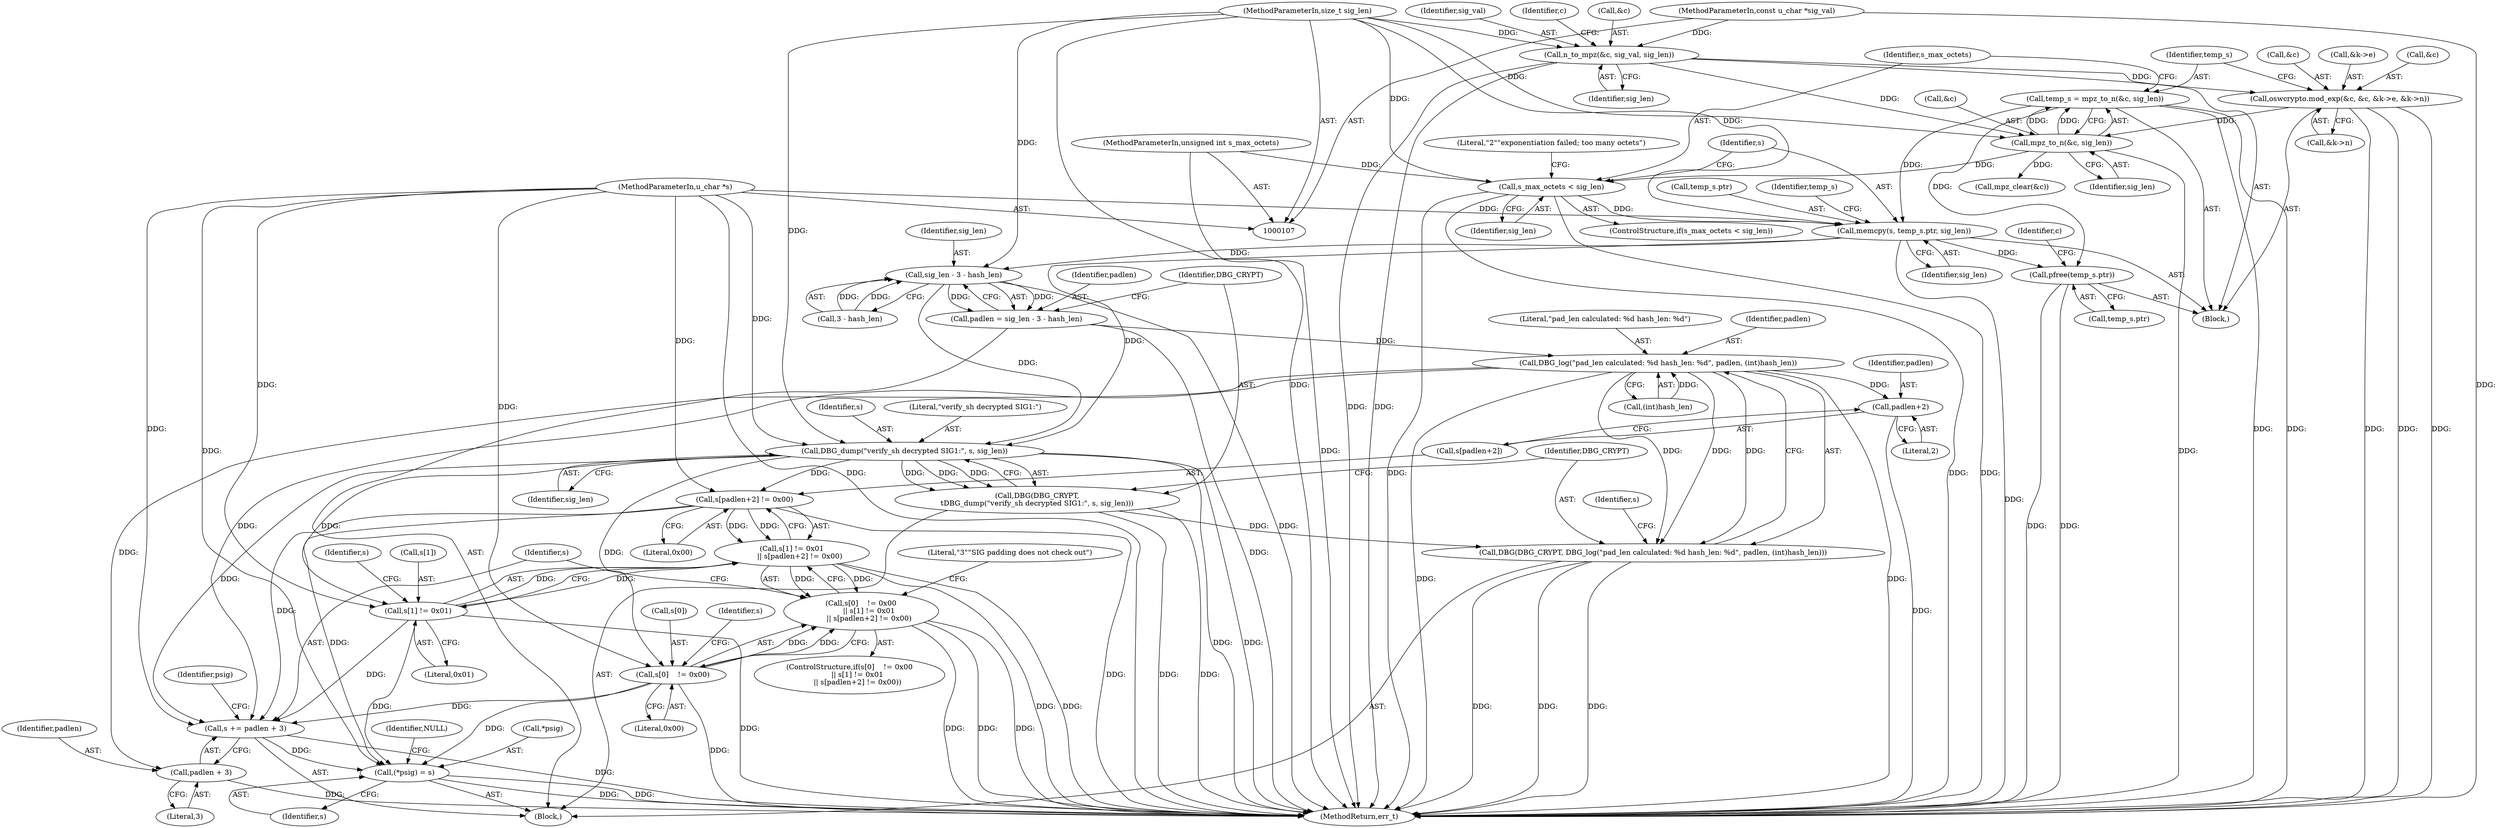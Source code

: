 digraph "0_Openswan_9eaa6c2a823c1d2b58913506a15f9474bf857a3d@API" {
"1000151" [label="(Call,memcpy(s, temp_s.ptr, sig_len))"];
"1000109" [label="(MethodParameterIn,u_char *s)"];
"1000138" [label="(Call,temp_s = mpz_to_n(&c, sig_len))"];
"1000140" [label="(Call,mpz_to_n(&c, sig_len))"];
"1000125" [label="(Call,oswcrypto.mod_exp(&c, &c, &k->e, &k->n))"];
"1000120" [label="(Call,n_to_mpz(&c, sig_val, sig_len))"];
"1000113" [label="(MethodParameterIn,const u_char *sig_val)"];
"1000114" [label="(MethodParameterIn,size_t sig_len)"];
"1000145" [label="(Call,s_max_octets < sig_len)"];
"1000110" [label="(MethodParameterIn,unsigned int s_max_octets)"];
"1000157" [label="(Call,pfree(temp_s.ptr))"];
"1000166" [label="(Call,sig_len - 3 - hash_len)"];
"1000164" [label="(Call,padlen = sig_len - 3 - hash_len)"];
"1000179" [label="(Call,DBG_log(\"pad_len calculated: %d hash_len: %d\", padlen, (int)hash_len))"];
"1000177" [label="(Call,DBG(DBG_CRYPT, DBG_log(\"pad_len calculated: %d hash_len: %d\", padlen, (int)hash_len)))"];
"1000201" [label="(Call,padlen+2)"];
"1000208" [label="(Call,s += padlen + 3)"];
"1000213" [label="(Call,(*psig) = s)"];
"1000210" [label="(Call,padlen + 3)"];
"1000173" [label="(Call,DBG_dump(\"verify_sh decrypted SIG1:\", s, sig_len))"];
"1000171" [label="(Call,DBG(DBG_CRYPT,\n\tDBG_dump(\"verify_sh decrypted SIG1:\", s, sig_len)))"];
"1000187" [label="(Call,s[0]    != 0x00)"];
"1000186" [label="(Call,s[0]    != 0x00\n       || s[1] != 0x01\n       || s[padlen+2] != 0x00)"];
"1000193" [label="(Call,s[1] != 0x01)"];
"1000192" [label="(Call,s[1] != 0x01\n       || s[padlen+2] != 0x00)"];
"1000198" [label="(Call,s[padlen+2] != 0x00)"];
"1000157" [label="(Call,pfree(temp_s.ptr))"];
"1000175" [label="(Identifier,s)"];
"1000195" [label="(Identifier,s)"];
"1000194" [label="(Call,s[1])"];
"1000141" [label="(Call,&c)"];
"1000180" [label="(Literal,\"pad_len calculated: %d hash_len: %d\")"];
"1000117" [label="(Block,)"];
"1000138" [label="(Call,temp_s = mpz_to_n(&c, sig_len))"];
"1000140" [label="(Call,mpz_to_n(&c, sig_len))"];
"1000200" [label="(Identifier,s)"];
"1000153" [label="(Call,temp_s.ptr)"];
"1000110" [label="(MethodParameterIn,unsigned int s_max_octets)"];
"1000156" [label="(Identifier,sig_len)"];
"1000168" [label="(Call,3 - hash_len)"];
"1000115" [label="(Block,)"];
"1000123" [label="(Identifier,sig_val)"];
"1000163" [label="(Identifier,c)"];
"1000173" [label="(Call,DBG_dump(\"verify_sh decrypted SIG1:\", s, sig_len))"];
"1000186" [label="(Call,s[0]    != 0x00\n       || s[1] != 0x01\n       || s[padlen+2] != 0x00)"];
"1000203" [label="(Literal,2)"];
"1000161" [label="(Call,mpz_clear(&c))"];
"1000176" [label="(Identifier,sig_len)"];
"1000177" [label="(Call,DBG(DBG_CRYPT, DBG_log(\"pad_len calculated: %d hash_len: %d\", padlen, (int)hash_len)))"];
"1000172" [label="(Identifier,DBG_CRYPT)"];
"1000150" [label="(Literal,\"2\"\"exponentiation failed; too many octets\")"];
"1000151" [label="(Call,memcpy(s, temp_s.ptr, sig_len))"];
"1000113" [label="(MethodParameterIn,const u_char *sig_val)"];
"1000216" [label="(Identifier,s)"];
"1000164" [label="(Call,padlen = sig_len - 3 - hash_len)"];
"1000219" [label="(MethodReturn,err_t)"];
"1000192" [label="(Call,s[1] != 0x01\n       || s[padlen+2] != 0x00)"];
"1000147" [label="(Identifier,sig_len)"];
"1000174" [label="(Literal,\"verify_sh decrypted SIG1:\")"];
"1000209" [label="(Identifier,s)"];
"1000165" [label="(Identifier,padlen)"];
"1000185" [label="(ControlStructure,if(s[0]    != 0x00\n       || s[1] != 0x01\n       || s[padlen+2] != 0x00))"];
"1000198" [label="(Call,s[padlen+2] != 0x00)"];
"1000134" [label="(Call,&k->n)"];
"1000202" [label="(Identifier,padlen)"];
"1000211" [label="(Identifier,padlen)"];
"1000197" [label="(Literal,0x01)"];
"1000145" [label="(Call,s_max_octets < sig_len)"];
"1000193" [label="(Call,s[1] != 0x01)"];
"1000187" [label="(Call,s[0]    != 0x00)"];
"1000152" [label="(Identifier,s)"];
"1000128" [label="(Call,&c)"];
"1000189" [label="(Identifier,s)"];
"1000126" [label="(Call,&c)"];
"1000207" [label="(Literal,\"3\"\"SIG padding does not check out\")"];
"1000199" [label="(Call,s[padlen+2])"];
"1000201" [label="(Call,padlen+2)"];
"1000125" [label="(Call,oswcrypto.mod_exp(&c, &c, &k->e, &k->n))"];
"1000158" [label="(Call,temp_s.ptr)"];
"1000178" [label="(Identifier,DBG_CRYPT)"];
"1000139" [label="(Identifier,temp_s)"];
"1000210" [label="(Call,padlen + 3)"];
"1000120" [label="(Call,n_to_mpz(&c, sig_val, sig_len))"];
"1000167" [label="(Identifier,sig_len)"];
"1000214" [label="(Call,*psig)"];
"1000212" [label="(Literal,3)"];
"1000127" [label="(Identifier,c)"];
"1000204" [label="(Literal,0x00)"];
"1000191" [label="(Literal,0x00)"];
"1000114" [label="(MethodParameterIn,size_t sig_len)"];
"1000179" [label="(Call,DBG_log(\"pad_len calculated: %d hash_len: %d\", padlen, (int)hash_len))"];
"1000146" [label="(Identifier,s_max_octets)"];
"1000171" [label="(Call,DBG(DBG_CRYPT,\n\tDBG_dump(\"verify_sh decrypted SIG1:\", s, sig_len)))"];
"1000188" [label="(Call,s[0])"];
"1000130" [label="(Call,&k->e)"];
"1000159" [label="(Identifier,temp_s)"];
"1000166" [label="(Call,sig_len - 3 - hash_len)"];
"1000143" [label="(Identifier,sig_len)"];
"1000181" [label="(Identifier,padlen)"];
"1000208" [label="(Call,s += padlen + 3)"];
"1000121" [label="(Call,&c)"];
"1000218" [label="(Identifier,NULL)"];
"1000213" [label="(Call,(*psig) = s)"];
"1000182" [label="(Call,(int)hash_len)"];
"1000109" [label="(MethodParameterIn,u_char *s)"];
"1000124" [label="(Identifier,sig_len)"];
"1000215" [label="(Identifier,psig)"];
"1000144" [label="(ControlStructure,if(s_max_octets < sig_len))"];
"1000151" -> "1000117"  [label="AST: "];
"1000151" -> "1000156"  [label="CFG: "];
"1000152" -> "1000151"  [label="AST: "];
"1000153" -> "1000151"  [label="AST: "];
"1000156" -> "1000151"  [label="AST: "];
"1000159" -> "1000151"  [label="CFG: "];
"1000151" -> "1000219"  [label="DDG: "];
"1000109" -> "1000151"  [label="DDG: "];
"1000138" -> "1000151"  [label="DDG: "];
"1000145" -> "1000151"  [label="DDG: "];
"1000114" -> "1000151"  [label="DDG: "];
"1000151" -> "1000157"  [label="DDG: "];
"1000151" -> "1000166"  [label="DDG: "];
"1000151" -> "1000173"  [label="DDG: "];
"1000109" -> "1000107"  [label="AST: "];
"1000109" -> "1000219"  [label="DDG: "];
"1000109" -> "1000173"  [label="DDG: "];
"1000109" -> "1000187"  [label="DDG: "];
"1000109" -> "1000193"  [label="DDG: "];
"1000109" -> "1000198"  [label="DDG: "];
"1000109" -> "1000208"  [label="DDG: "];
"1000109" -> "1000213"  [label="DDG: "];
"1000138" -> "1000117"  [label="AST: "];
"1000138" -> "1000140"  [label="CFG: "];
"1000139" -> "1000138"  [label="AST: "];
"1000140" -> "1000138"  [label="AST: "];
"1000146" -> "1000138"  [label="CFG: "];
"1000138" -> "1000219"  [label="DDG: "];
"1000138" -> "1000219"  [label="DDG: "];
"1000140" -> "1000138"  [label="DDG: "];
"1000140" -> "1000138"  [label="DDG: "];
"1000138" -> "1000157"  [label="DDG: "];
"1000140" -> "1000143"  [label="CFG: "];
"1000141" -> "1000140"  [label="AST: "];
"1000143" -> "1000140"  [label="AST: "];
"1000140" -> "1000219"  [label="DDG: "];
"1000125" -> "1000140"  [label="DDG: "];
"1000120" -> "1000140"  [label="DDG: "];
"1000114" -> "1000140"  [label="DDG: "];
"1000140" -> "1000145"  [label="DDG: "];
"1000140" -> "1000161"  [label="DDG: "];
"1000125" -> "1000117"  [label="AST: "];
"1000125" -> "1000134"  [label="CFG: "];
"1000126" -> "1000125"  [label="AST: "];
"1000128" -> "1000125"  [label="AST: "];
"1000130" -> "1000125"  [label="AST: "];
"1000134" -> "1000125"  [label="AST: "];
"1000139" -> "1000125"  [label="CFG: "];
"1000125" -> "1000219"  [label="DDG: "];
"1000125" -> "1000219"  [label="DDG: "];
"1000125" -> "1000219"  [label="DDG: "];
"1000120" -> "1000125"  [label="DDG: "];
"1000120" -> "1000117"  [label="AST: "];
"1000120" -> "1000124"  [label="CFG: "];
"1000121" -> "1000120"  [label="AST: "];
"1000123" -> "1000120"  [label="AST: "];
"1000124" -> "1000120"  [label="AST: "];
"1000127" -> "1000120"  [label="CFG: "];
"1000120" -> "1000219"  [label="DDG: "];
"1000120" -> "1000219"  [label="DDG: "];
"1000113" -> "1000120"  [label="DDG: "];
"1000114" -> "1000120"  [label="DDG: "];
"1000113" -> "1000107"  [label="AST: "];
"1000113" -> "1000219"  [label="DDG: "];
"1000114" -> "1000107"  [label="AST: "];
"1000114" -> "1000219"  [label="DDG: "];
"1000114" -> "1000145"  [label="DDG: "];
"1000114" -> "1000166"  [label="DDG: "];
"1000114" -> "1000173"  [label="DDG: "];
"1000145" -> "1000144"  [label="AST: "];
"1000145" -> "1000147"  [label="CFG: "];
"1000146" -> "1000145"  [label="AST: "];
"1000147" -> "1000145"  [label="AST: "];
"1000150" -> "1000145"  [label="CFG: "];
"1000152" -> "1000145"  [label="CFG: "];
"1000145" -> "1000219"  [label="DDG: "];
"1000145" -> "1000219"  [label="DDG: "];
"1000145" -> "1000219"  [label="DDG: "];
"1000110" -> "1000145"  [label="DDG: "];
"1000110" -> "1000107"  [label="AST: "];
"1000110" -> "1000219"  [label="DDG: "];
"1000157" -> "1000117"  [label="AST: "];
"1000157" -> "1000158"  [label="CFG: "];
"1000158" -> "1000157"  [label="AST: "];
"1000163" -> "1000157"  [label="CFG: "];
"1000157" -> "1000219"  [label="DDG: "];
"1000157" -> "1000219"  [label="DDG: "];
"1000166" -> "1000164"  [label="AST: "];
"1000166" -> "1000168"  [label="CFG: "];
"1000167" -> "1000166"  [label="AST: "];
"1000168" -> "1000166"  [label="AST: "];
"1000164" -> "1000166"  [label="CFG: "];
"1000166" -> "1000219"  [label="DDG: "];
"1000166" -> "1000164"  [label="DDG: "];
"1000166" -> "1000164"  [label="DDG: "];
"1000168" -> "1000166"  [label="DDG: "];
"1000168" -> "1000166"  [label="DDG: "];
"1000166" -> "1000173"  [label="DDG: "];
"1000164" -> "1000115"  [label="AST: "];
"1000165" -> "1000164"  [label="AST: "];
"1000172" -> "1000164"  [label="CFG: "];
"1000164" -> "1000219"  [label="DDG: "];
"1000164" -> "1000179"  [label="DDG: "];
"1000179" -> "1000177"  [label="AST: "];
"1000179" -> "1000182"  [label="CFG: "];
"1000180" -> "1000179"  [label="AST: "];
"1000181" -> "1000179"  [label="AST: "];
"1000182" -> "1000179"  [label="AST: "];
"1000177" -> "1000179"  [label="CFG: "];
"1000179" -> "1000219"  [label="DDG: "];
"1000179" -> "1000219"  [label="DDG: "];
"1000179" -> "1000177"  [label="DDG: "];
"1000179" -> "1000177"  [label="DDG: "];
"1000179" -> "1000177"  [label="DDG: "];
"1000182" -> "1000179"  [label="DDG: "];
"1000179" -> "1000201"  [label="DDG: "];
"1000179" -> "1000208"  [label="DDG: "];
"1000179" -> "1000210"  [label="DDG: "];
"1000177" -> "1000115"  [label="AST: "];
"1000178" -> "1000177"  [label="AST: "];
"1000189" -> "1000177"  [label="CFG: "];
"1000177" -> "1000219"  [label="DDG: "];
"1000177" -> "1000219"  [label="DDG: "];
"1000177" -> "1000219"  [label="DDG: "];
"1000171" -> "1000177"  [label="DDG: "];
"1000201" -> "1000199"  [label="AST: "];
"1000201" -> "1000203"  [label="CFG: "];
"1000202" -> "1000201"  [label="AST: "];
"1000203" -> "1000201"  [label="AST: "];
"1000199" -> "1000201"  [label="CFG: "];
"1000201" -> "1000219"  [label="DDG: "];
"1000208" -> "1000115"  [label="AST: "];
"1000208" -> "1000210"  [label="CFG: "];
"1000209" -> "1000208"  [label="AST: "];
"1000210" -> "1000208"  [label="AST: "];
"1000215" -> "1000208"  [label="CFG: "];
"1000208" -> "1000219"  [label="DDG: "];
"1000187" -> "1000208"  [label="DDG: "];
"1000193" -> "1000208"  [label="DDG: "];
"1000198" -> "1000208"  [label="DDG: "];
"1000173" -> "1000208"  [label="DDG: "];
"1000208" -> "1000213"  [label="DDG: "];
"1000213" -> "1000115"  [label="AST: "];
"1000213" -> "1000216"  [label="CFG: "];
"1000214" -> "1000213"  [label="AST: "];
"1000216" -> "1000213"  [label="AST: "];
"1000218" -> "1000213"  [label="CFG: "];
"1000213" -> "1000219"  [label="DDG: "];
"1000213" -> "1000219"  [label="DDG: "];
"1000187" -> "1000213"  [label="DDG: "];
"1000193" -> "1000213"  [label="DDG: "];
"1000198" -> "1000213"  [label="DDG: "];
"1000210" -> "1000212"  [label="CFG: "];
"1000211" -> "1000210"  [label="AST: "];
"1000212" -> "1000210"  [label="AST: "];
"1000210" -> "1000219"  [label="DDG: "];
"1000173" -> "1000171"  [label="AST: "];
"1000173" -> "1000176"  [label="CFG: "];
"1000174" -> "1000173"  [label="AST: "];
"1000175" -> "1000173"  [label="AST: "];
"1000176" -> "1000173"  [label="AST: "];
"1000171" -> "1000173"  [label="CFG: "];
"1000173" -> "1000219"  [label="DDG: "];
"1000173" -> "1000219"  [label="DDG: "];
"1000173" -> "1000171"  [label="DDG: "];
"1000173" -> "1000171"  [label="DDG: "];
"1000173" -> "1000171"  [label="DDG: "];
"1000173" -> "1000187"  [label="DDG: "];
"1000173" -> "1000193"  [label="DDG: "];
"1000173" -> "1000198"  [label="DDG: "];
"1000171" -> "1000115"  [label="AST: "];
"1000172" -> "1000171"  [label="AST: "];
"1000178" -> "1000171"  [label="CFG: "];
"1000171" -> "1000219"  [label="DDG: "];
"1000171" -> "1000219"  [label="DDG: "];
"1000187" -> "1000186"  [label="AST: "];
"1000187" -> "1000191"  [label="CFG: "];
"1000188" -> "1000187"  [label="AST: "];
"1000191" -> "1000187"  [label="AST: "];
"1000195" -> "1000187"  [label="CFG: "];
"1000186" -> "1000187"  [label="CFG: "];
"1000187" -> "1000219"  [label="DDG: "];
"1000187" -> "1000186"  [label="DDG: "];
"1000187" -> "1000186"  [label="DDG: "];
"1000186" -> "1000185"  [label="AST: "];
"1000186" -> "1000192"  [label="CFG: "];
"1000192" -> "1000186"  [label="AST: "];
"1000207" -> "1000186"  [label="CFG: "];
"1000209" -> "1000186"  [label="CFG: "];
"1000186" -> "1000219"  [label="DDG: "];
"1000186" -> "1000219"  [label="DDG: "];
"1000186" -> "1000219"  [label="DDG: "];
"1000192" -> "1000186"  [label="DDG: "];
"1000192" -> "1000186"  [label="DDG: "];
"1000193" -> "1000192"  [label="AST: "];
"1000193" -> "1000197"  [label="CFG: "];
"1000194" -> "1000193"  [label="AST: "];
"1000197" -> "1000193"  [label="AST: "];
"1000200" -> "1000193"  [label="CFG: "];
"1000192" -> "1000193"  [label="CFG: "];
"1000193" -> "1000219"  [label="DDG: "];
"1000193" -> "1000192"  [label="DDG: "];
"1000193" -> "1000192"  [label="DDG: "];
"1000192" -> "1000198"  [label="CFG: "];
"1000198" -> "1000192"  [label="AST: "];
"1000192" -> "1000219"  [label="DDG: "];
"1000192" -> "1000219"  [label="DDG: "];
"1000198" -> "1000192"  [label="DDG: "];
"1000198" -> "1000192"  [label="DDG: "];
"1000198" -> "1000204"  [label="CFG: "];
"1000199" -> "1000198"  [label="AST: "];
"1000204" -> "1000198"  [label="AST: "];
"1000198" -> "1000219"  [label="DDG: "];
}
